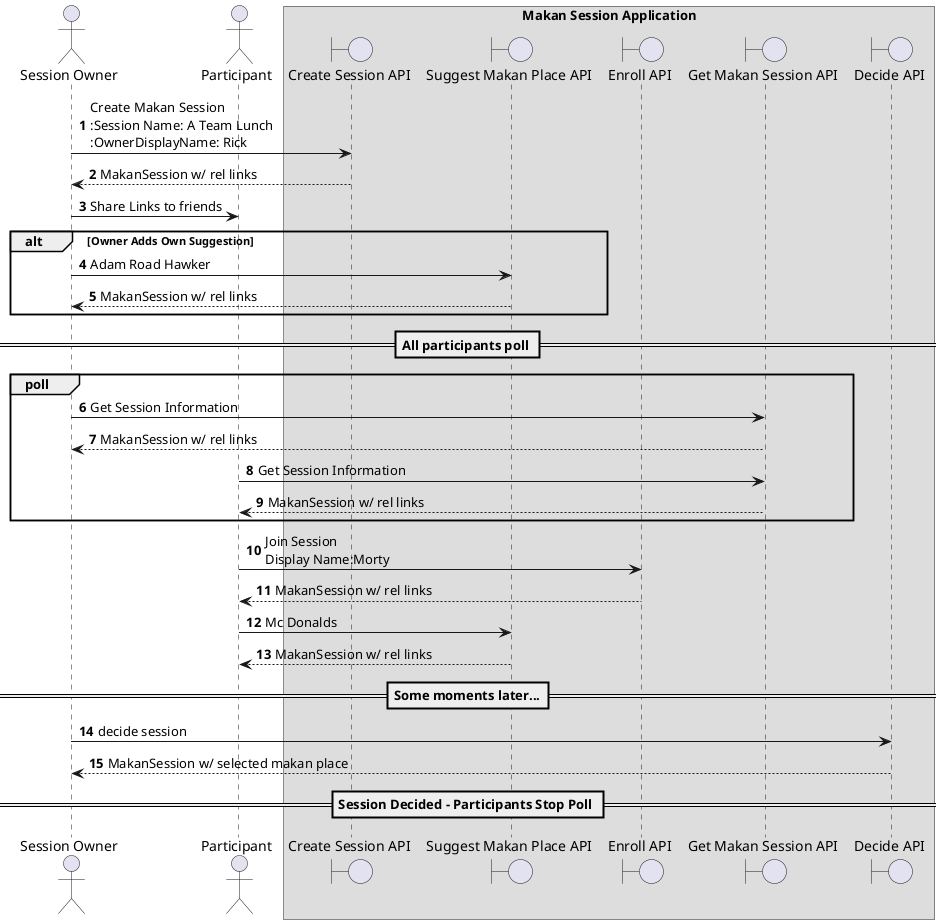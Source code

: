 @startuml
autonumber
actor "Session Owner" as o
actor "Participant" as p
box Makan Session Application
boundary "Create Session API" as create
boundary "Suggest Makan Place API" as suggest
boundary "Enroll API" as enroll
boundary "Get Makan Session API" as get
boundary "Decide API" as decide
end box

o -> create: Create Makan Session \n:Session Name: A Team Lunch\n:OwnerDisplayName: Rick
return MakanSession w/ rel links
o -> p: Share Links to friends

alt Owner Adds Own Suggestion
    o -> suggest: Adam Road Hawker
    return MakanSession w/ rel links
end
== All participants poll ==
group poll
    o -> get: Get Session Information
    return MakanSession w/ rel links
    p -> get: Get Session Information
    return MakanSession w/ rel links
end
p -> enroll: Join Session \nDisplay Name:Morty
return MakanSession w/ rel links

p -> suggest: Mc Donalds
return MakanSession w/ rel links

== Some moments later...==
o -> decide: decide session
return MakanSession w/ selected makan place
== Session Decided - Participants Stop Poll ==
@enduml
